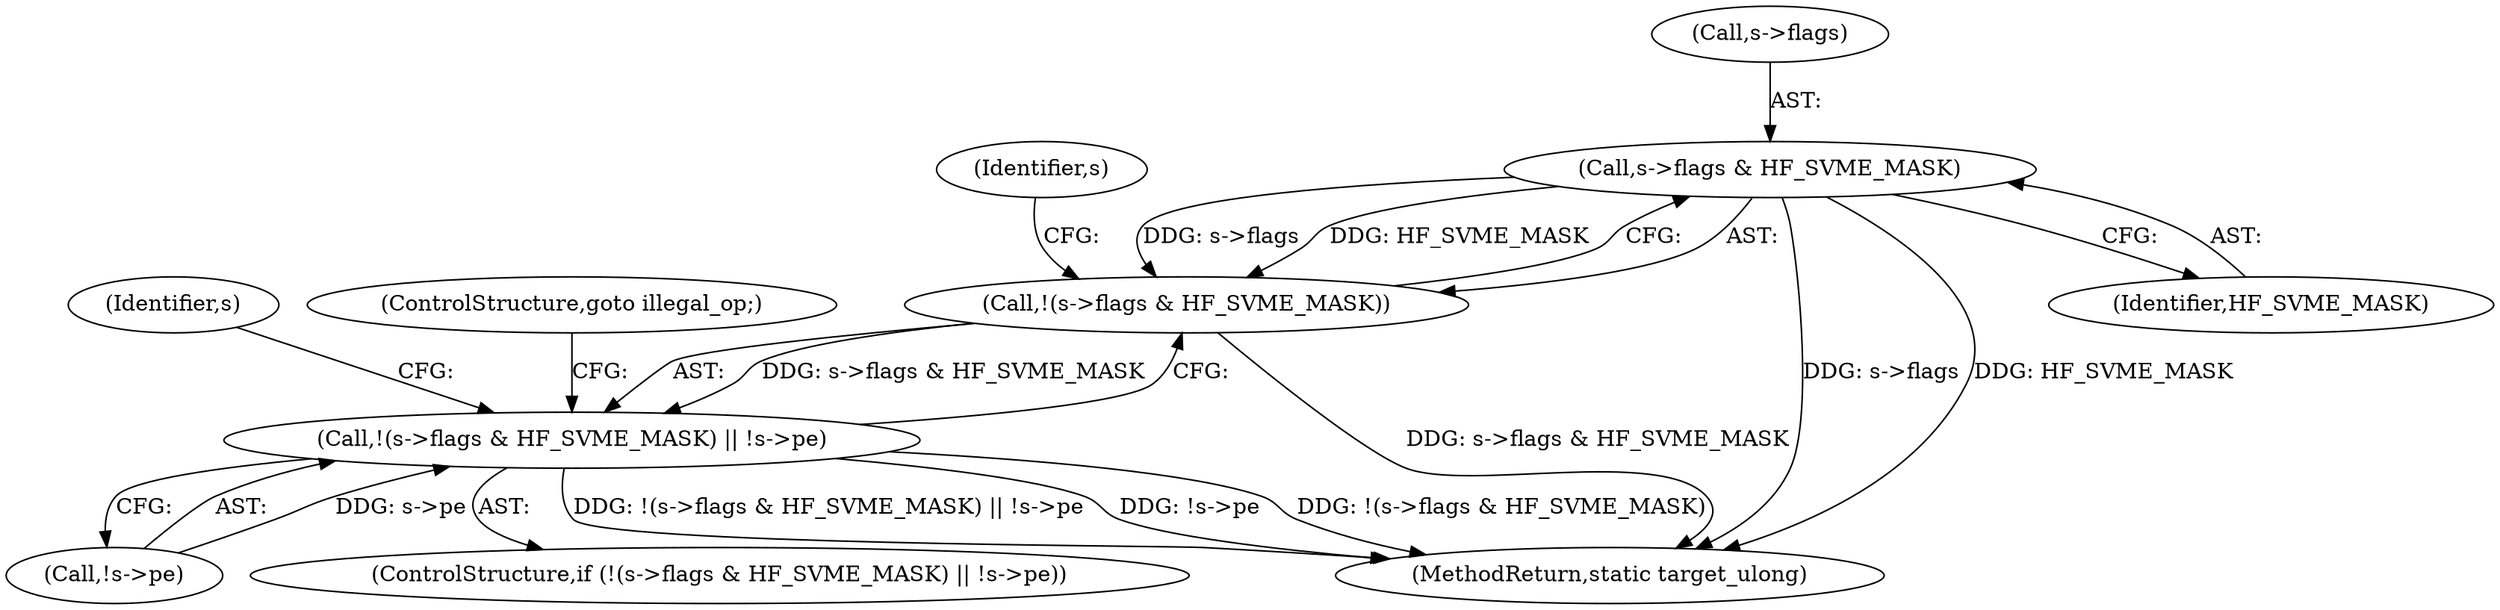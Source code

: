digraph "0_qemu_30663fd26c0307e414622c7a8607fbc04f92ec14@pointer" {
"1009075" [label="(Call,s->flags & HF_SVME_MASK)"];
"1009074" [label="(Call,!(s->flags & HF_SVME_MASK))"];
"1009073" [label="(Call,!(s->flags & HF_SVME_MASK) || !s->pe)"];
"1009089" [label="(Identifier,s)"];
"1011840" [label="(MethodReturn,static target_ulong)"];
"1009079" [label="(Identifier,HF_SVME_MASK)"];
"1009082" [label="(Identifier,s)"];
"1009080" [label="(Call,!s->pe)"];
"1009085" [label="(ControlStructure,goto illegal_op;)"];
"1009072" [label="(ControlStructure,if (!(s->flags & HF_SVME_MASK) || !s->pe))"];
"1009073" [label="(Call,!(s->flags & HF_SVME_MASK) || !s->pe)"];
"1009075" [label="(Call,s->flags & HF_SVME_MASK)"];
"1009074" [label="(Call,!(s->flags & HF_SVME_MASK))"];
"1009076" [label="(Call,s->flags)"];
"1009075" -> "1009074"  [label="AST: "];
"1009075" -> "1009079"  [label="CFG: "];
"1009076" -> "1009075"  [label="AST: "];
"1009079" -> "1009075"  [label="AST: "];
"1009074" -> "1009075"  [label="CFG: "];
"1009075" -> "1011840"  [label="DDG: s->flags"];
"1009075" -> "1011840"  [label="DDG: HF_SVME_MASK"];
"1009075" -> "1009074"  [label="DDG: s->flags"];
"1009075" -> "1009074"  [label="DDG: HF_SVME_MASK"];
"1009074" -> "1009073"  [label="AST: "];
"1009082" -> "1009074"  [label="CFG: "];
"1009073" -> "1009074"  [label="CFG: "];
"1009074" -> "1011840"  [label="DDG: s->flags & HF_SVME_MASK"];
"1009074" -> "1009073"  [label="DDG: s->flags & HF_SVME_MASK"];
"1009073" -> "1009072"  [label="AST: "];
"1009073" -> "1009080"  [label="CFG: "];
"1009080" -> "1009073"  [label="AST: "];
"1009085" -> "1009073"  [label="CFG: "];
"1009089" -> "1009073"  [label="CFG: "];
"1009073" -> "1011840"  [label="DDG: !(s->flags & HF_SVME_MASK) || !s->pe"];
"1009073" -> "1011840"  [label="DDG: !s->pe"];
"1009073" -> "1011840"  [label="DDG: !(s->flags & HF_SVME_MASK)"];
"1009080" -> "1009073"  [label="DDG: s->pe"];
}
